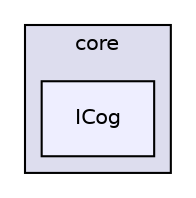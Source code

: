 digraph "F:/etc/repos/OX/src/core/ICog" {
  compound=true
  node [ fontsize="10", fontname="Helvetica"];
  edge [ labelfontsize="10", labelfontname="Helvetica"];
  subgraph clusterdir_f4b985054fc4de7cedd74d4b3d6a239a {
    graph [ bgcolor="#ddddee", pencolor="black", label="core" fontname="Helvetica", fontsize="10", URL="dir_f4b985054fc4de7cedd74d4b3d6a239a.html"]
  dir_ae4e6586aac2703f95699ed9b5be7a0b [shape=box, label="ICog", style="filled", fillcolor="#eeeeff", pencolor="black", URL="dir_ae4e6586aac2703f95699ed9b5be7a0b.html"];
  }
}
